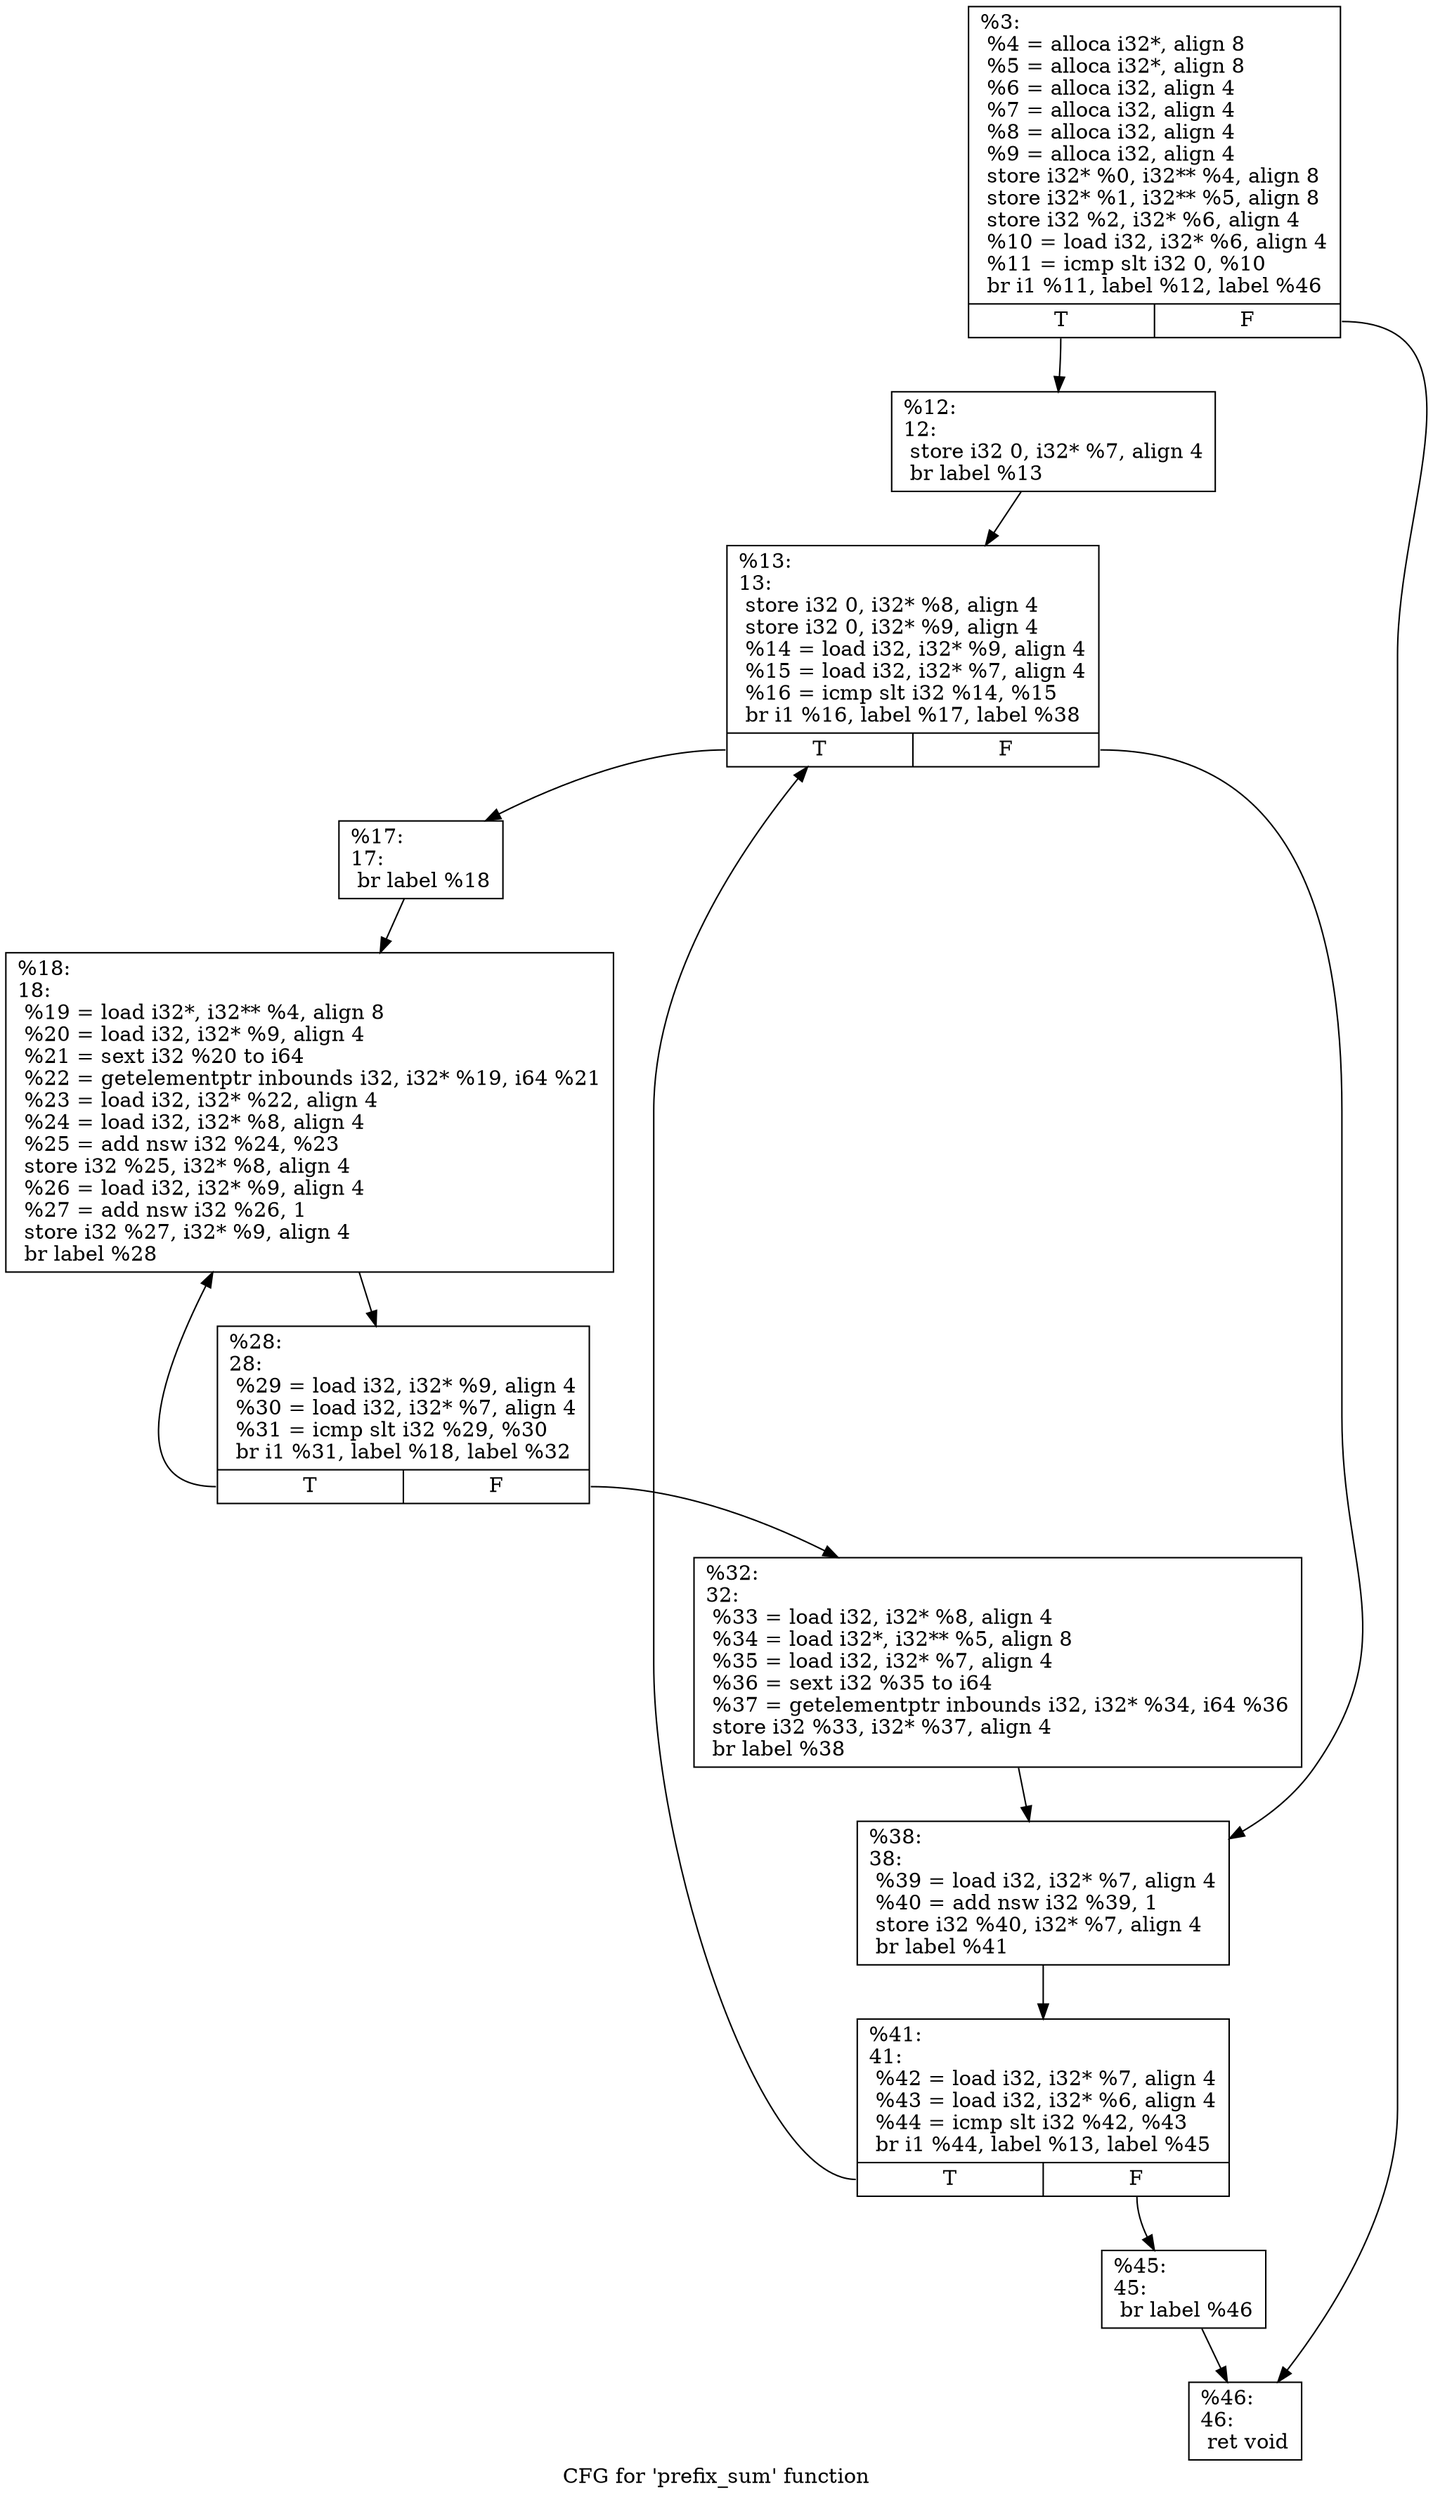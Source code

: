 digraph "CFG for 'prefix_sum' function" {
	label="CFG for 'prefix_sum' function";

	Node0x25f8950 [shape=record,label="{%3:\l  %4 = alloca i32*, align 8\l  %5 = alloca i32*, align 8\l  %6 = alloca i32, align 4\l  %7 = alloca i32, align 4\l  %8 = alloca i32, align 4\l  %9 = alloca i32, align 4\l  store i32* %0, i32** %4, align 8\l  store i32* %1, i32** %5, align 8\l  store i32 %2, i32* %6, align 4\l  %10 = load i32, i32* %6, align 4\l  %11 = icmp slt i32 0, %10\l  br i1 %11, label %12, label %46\l|{<s0>T|<s1>F}}"];
	Node0x25f8950:s0 -> Node0x25f9080;
	Node0x25f8950:s1 -> Node0x25f9500;
	Node0x25f9080 [shape=record,label="{%12:\l12:                                               \l  store i32 0, i32* %7, align 4\l  br label %13\l}"];
	Node0x25f9080 -> Node0x25f9610;
	Node0x25f9610 [shape=record,label="{%13:\l13:                                               \l  store i32 0, i32* %8, align 4\l  store i32 0, i32* %9, align 4\l  %14 = load i32, i32* %9, align 4\l  %15 = load i32, i32* %7, align 4\l  %16 = icmp slt i32 %14, %15\l  br i1 %16, label %17, label %38\l|{<s0>T|<s1>F}}"];
	Node0x25f9610:s0 -> Node0x25f98f0;
	Node0x25f9610:s1 -> Node0x25f9940;
	Node0x25f98f0 [shape=record,label="{%17:\l17:                                               \l  br label %18\l}"];
	Node0x25f98f0 -> Node0x25f99d0;
	Node0x25f99d0 [shape=record,label="{%18:\l18:                                               \l  %19 = load i32*, i32** %4, align 8\l  %20 = load i32, i32* %9, align 4\l  %21 = sext i32 %20 to i64\l  %22 = getelementptr inbounds i32, i32* %19, i64 %21\l  %23 = load i32, i32* %22, align 4\l  %24 = load i32, i32* %8, align 4\l  %25 = add nsw i32 %24, %23\l  store i32 %25, i32* %8, align 4\l  %26 = load i32, i32* %9, align 4\l  %27 = add nsw i32 %26, 1\l  store i32 %27, i32* %9, align 4\l  br label %28\l}"];
	Node0x25f99d0 -> Node0x25f9f20;
	Node0x25f9f20 [shape=record,label="{%28:\l28:                                               \l  %29 = load i32, i32* %9, align 4\l  %30 = load i32, i32* %7, align 4\l  %31 = icmp slt i32 %29, %30\l  br i1 %31, label %18, label %32\l|{<s0>T|<s1>F}}"];
	Node0x25f9f20:s0 -> Node0x25f99d0;
	Node0x25f9f20:s1 -> Node0x25fa100;
	Node0x25fa100 [shape=record,label="{%32:\l32:                                               \l  %33 = load i32, i32* %8, align 4\l  %34 = load i32*, i32** %5, align 8\l  %35 = load i32, i32* %7, align 4\l  %36 = sext i32 %35 to i64\l  %37 = getelementptr inbounds i32, i32* %34, i64 %36\l  store i32 %33, i32* %37, align 4\l  br label %38\l}"];
	Node0x25fa100 -> Node0x25f9940;
	Node0x25f9940 [shape=record,label="{%38:\l38:                                               \l  %39 = load i32, i32* %7, align 4\l  %40 = add nsw i32 %39, 1\l  store i32 %40, i32* %7, align 4\l  br label %41\l}"];
	Node0x25f9940 -> Node0x25fa790;
	Node0x25fa790 [shape=record,label="{%41:\l41:                                               \l  %42 = load i32, i32* %7, align 4\l  %43 = load i32, i32* %6, align 4\l  %44 = icmp slt i32 %42, %43\l  br i1 %44, label %13, label %45\l|{<s0>T|<s1>F}}"];
	Node0x25fa790:s0 -> Node0x25f9610;
	Node0x25fa790:s1 -> Node0x25fa970;
	Node0x25fa970 [shape=record,label="{%45:\l45:                                               \l  br label %46\l}"];
	Node0x25fa970 -> Node0x25f9500;
	Node0x25f9500 [shape=record,label="{%46:\l46:                                               \l  ret void\l}"];
}
